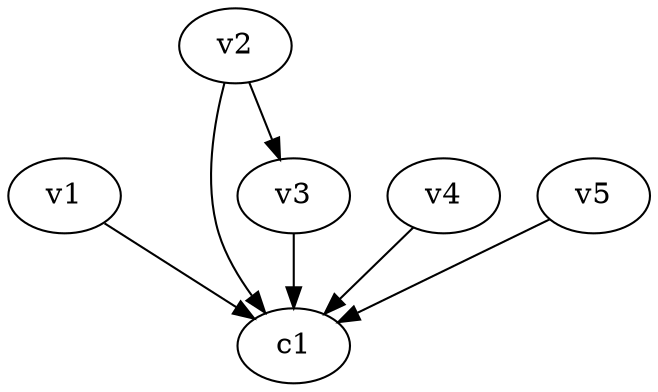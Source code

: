 strict digraph  {
c1;
v1;
v2;
v3;
v4;
v5;
v1 -> c1  [weight=1];
v2 -> c1  [weight=1];
v2 -> v3  [weight=1];
v3 -> c1  [weight=1];
v4 -> c1  [weight=1];
v5 -> c1  [weight=1];
}
